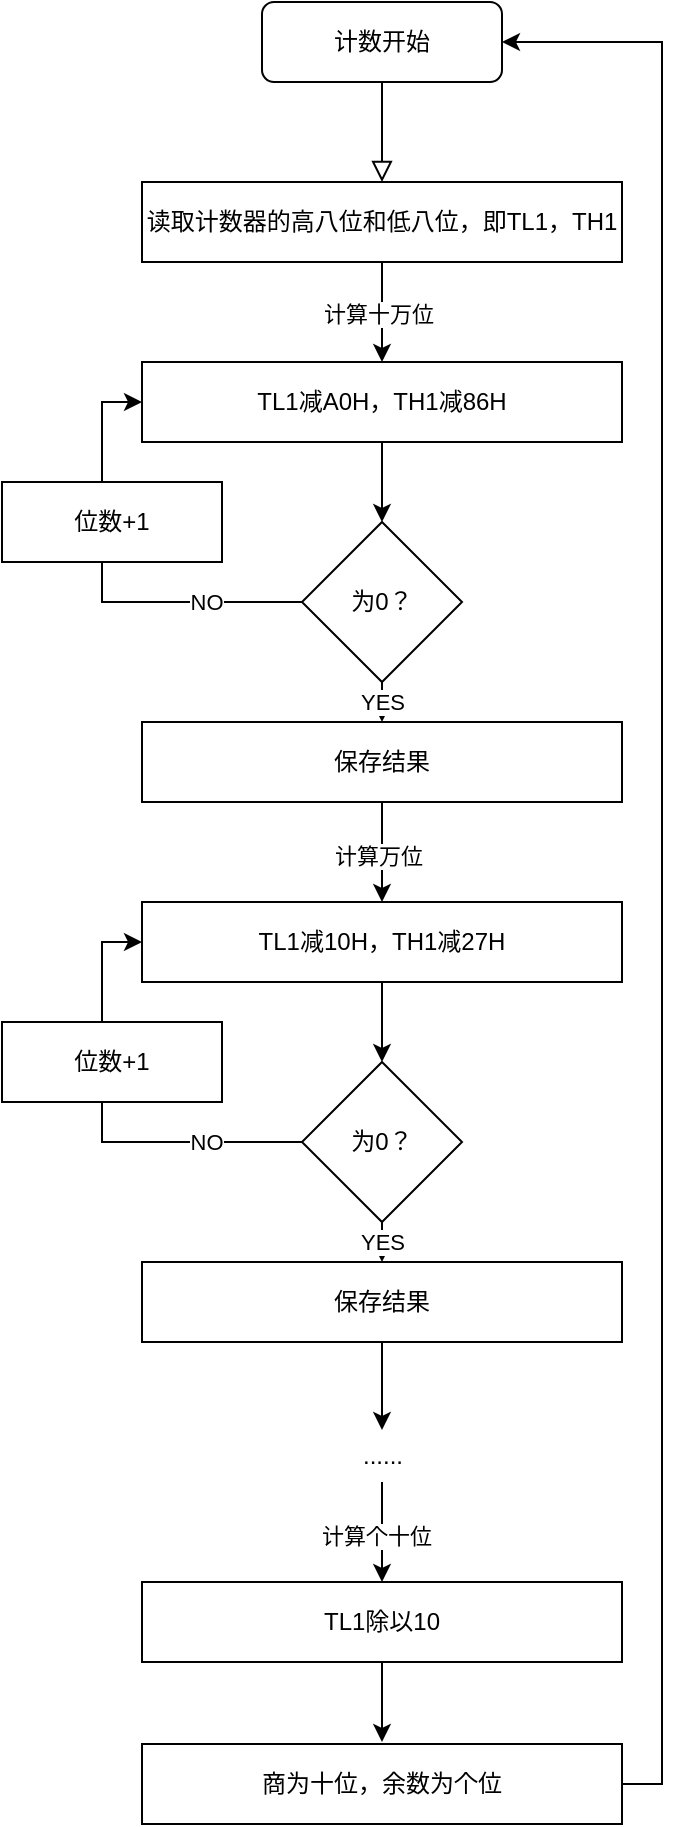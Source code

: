 <mxfile version="26.2.2">
  <diagram id="C5RBs43oDa-KdzZeNtuy" name="Page-1">
    <mxGraphModel dx="1167" dy="671" grid="0" gridSize="10" guides="1" tooltips="1" connect="1" arrows="1" fold="1" page="1" pageScale="1" pageWidth="1169" pageHeight="1654" math="0" shadow="0">
      <root>
        <mxCell id="WIyWlLk6GJQsqaUBKTNV-0" />
        <mxCell id="WIyWlLk6GJQsqaUBKTNV-1" parent="WIyWlLk6GJQsqaUBKTNV-0" />
        <mxCell id="WIyWlLk6GJQsqaUBKTNV-2" value="" style="rounded=0;html=1;jettySize=auto;orthogonalLoop=1;fontSize=11;endArrow=block;endFill=0;endSize=8;strokeWidth=1;shadow=0;labelBackgroundColor=none;edgeStyle=orthogonalEdgeStyle;" parent="WIyWlLk6GJQsqaUBKTNV-1" source="WIyWlLk6GJQsqaUBKTNV-3" edge="1">
          <mxGeometry relative="1" as="geometry">
            <mxPoint x="220" y="170" as="targetPoint" />
          </mxGeometry>
        </mxCell>
        <mxCell id="WIyWlLk6GJQsqaUBKTNV-3" value="计数开始" style="rounded=1;whiteSpace=wrap;html=1;fontSize=12;glass=0;strokeWidth=1;shadow=0;" parent="WIyWlLk6GJQsqaUBKTNV-1" vertex="1">
          <mxGeometry x="160" y="80" width="120" height="40" as="geometry" />
        </mxCell>
        <mxCell id="62LRj8XshenFJ_LEbqhH-2" style="edgeStyle=orthogonalEdgeStyle;rounded=0;orthogonalLoop=1;jettySize=auto;html=1;exitX=0.5;exitY=1;exitDx=0;exitDy=0;entryX=0.5;entryY=0;entryDx=0;entryDy=0;" edge="1" parent="WIyWlLk6GJQsqaUBKTNV-1" source="62LRj8XshenFJ_LEbqhH-0">
          <mxGeometry relative="1" as="geometry">
            <mxPoint x="220" y="260" as="targetPoint" />
          </mxGeometry>
        </mxCell>
        <mxCell id="62LRj8XshenFJ_LEbqhH-3" value="计算十万位" style="edgeLabel;html=1;align=center;verticalAlign=middle;resizable=0;points=[];" vertex="1" connectable="0" parent="62LRj8XshenFJ_LEbqhH-2">
          <mxGeometry x="0.053" y="-3" relative="1" as="geometry">
            <mxPoint as="offset" />
          </mxGeometry>
        </mxCell>
        <mxCell id="62LRj8XshenFJ_LEbqhH-0" value="读取计数器的高八位和低八位，即TL1，TH1" style="rounded=0;whiteSpace=wrap;html=1;" vertex="1" parent="WIyWlLk6GJQsqaUBKTNV-1">
          <mxGeometry x="100" y="170" width="240" height="40" as="geometry" />
        </mxCell>
        <mxCell id="62LRj8XshenFJ_LEbqhH-8" style="edgeStyle=orthogonalEdgeStyle;rounded=0;orthogonalLoop=1;jettySize=auto;html=1;exitX=0.5;exitY=1;exitDx=0;exitDy=0;" edge="1" parent="WIyWlLk6GJQsqaUBKTNV-1" source="62LRj8XshenFJ_LEbqhH-7">
          <mxGeometry relative="1" as="geometry">
            <mxPoint x="220" y="340" as="targetPoint" />
          </mxGeometry>
        </mxCell>
        <mxCell id="62LRj8XshenFJ_LEbqhH-7" value="TL1减A0H，TH1减86H" style="rounded=0;whiteSpace=wrap;html=1;" vertex="1" parent="WIyWlLk6GJQsqaUBKTNV-1">
          <mxGeometry x="100" y="260" width="240" height="40" as="geometry" />
        </mxCell>
        <mxCell id="62LRj8XshenFJ_LEbqhH-10" style="edgeStyle=orthogonalEdgeStyle;rounded=0;orthogonalLoop=1;jettySize=auto;html=1;exitX=0.5;exitY=1;exitDx=0;exitDy=0;" edge="1" parent="WIyWlLk6GJQsqaUBKTNV-1" source="62LRj8XshenFJ_LEbqhH-9">
          <mxGeometry relative="1" as="geometry">
            <mxPoint x="220" y="440" as="targetPoint" />
          </mxGeometry>
        </mxCell>
        <mxCell id="62LRj8XshenFJ_LEbqhH-13" value="YES" style="edgeLabel;html=1;align=center;verticalAlign=middle;resizable=0;points=[];" vertex="1" connectable="0" parent="62LRj8XshenFJ_LEbqhH-10">
          <mxGeometry x="-0.067" relative="1" as="geometry">
            <mxPoint as="offset" />
          </mxGeometry>
        </mxCell>
        <mxCell id="62LRj8XshenFJ_LEbqhH-12" style="edgeStyle=orthogonalEdgeStyle;rounded=0;orthogonalLoop=1;jettySize=auto;html=1;exitX=0;exitY=0.5;exitDx=0;exitDy=0;entryX=0;entryY=0.5;entryDx=0;entryDy=0;" edge="1" parent="WIyWlLk6GJQsqaUBKTNV-1" source="62LRj8XshenFJ_LEbqhH-9" target="62LRj8XshenFJ_LEbqhH-7">
          <mxGeometry relative="1" as="geometry" />
        </mxCell>
        <mxCell id="62LRj8XshenFJ_LEbqhH-14" value="NO" style="edgeLabel;html=1;align=center;verticalAlign=middle;resizable=0;points=[];" vertex="1" connectable="0" parent="62LRj8XshenFJ_LEbqhH-12">
          <mxGeometry x="-0.558" relative="1" as="geometry">
            <mxPoint as="offset" />
          </mxGeometry>
        </mxCell>
        <mxCell id="62LRj8XshenFJ_LEbqhH-9" value="为0？" style="rhombus;whiteSpace=wrap;html=1;" vertex="1" parent="WIyWlLk6GJQsqaUBKTNV-1">
          <mxGeometry x="180" y="340" width="80" height="80" as="geometry" />
        </mxCell>
        <mxCell id="62LRj8XshenFJ_LEbqhH-11" value="保存结果" style="rounded=0;whiteSpace=wrap;html=1;" vertex="1" parent="WIyWlLk6GJQsqaUBKTNV-1">
          <mxGeometry x="100" y="440" width="240" height="40" as="geometry" />
        </mxCell>
        <mxCell id="62LRj8XshenFJ_LEbqhH-15" value="位数+1" style="rounded=0;whiteSpace=wrap;html=1;" vertex="1" parent="WIyWlLk6GJQsqaUBKTNV-1">
          <mxGeometry x="30" y="320" width="110" height="40" as="geometry" />
        </mxCell>
        <mxCell id="62LRj8XshenFJ_LEbqhH-18" style="edgeStyle=orthogonalEdgeStyle;rounded=0;orthogonalLoop=1;jettySize=auto;html=1;exitX=0.5;exitY=1;exitDx=0;exitDy=0;entryX=0.5;entryY=0;entryDx=0;entryDy=0;" edge="1" parent="WIyWlLk6GJQsqaUBKTNV-1">
          <mxGeometry relative="1" as="geometry">
            <mxPoint x="220" y="480" as="sourcePoint" />
            <mxPoint x="220" y="530" as="targetPoint" />
          </mxGeometry>
        </mxCell>
        <mxCell id="62LRj8XshenFJ_LEbqhH-19" value="计算万位" style="edgeLabel;html=1;align=center;verticalAlign=middle;resizable=0;points=[];" vertex="1" connectable="0" parent="62LRj8XshenFJ_LEbqhH-18">
          <mxGeometry x="0.053" y="-3" relative="1" as="geometry">
            <mxPoint x="1" as="offset" />
          </mxGeometry>
        </mxCell>
        <mxCell id="62LRj8XshenFJ_LEbqhH-20" style="edgeStyle=orthogonalEdgeStyle;rounded=0;orthogonalLoop=1;jettySize=auto;html=1;exitX=0.5;exitY=1;exitDx=0;exitDy=0;" edge="1" parent="WIyWlLk6GJQsqaUBKTNV-1" source="62LRj8XshenFJ_LEbqhH-21">
          <mxGeometry relative="1" as="geometry">
            <mxPoint x="220" y="610" as="targetPoint" />
          </mxGeometry>
        </mxCell>
        <mxCell id="62LRj8XshenFJ_LEbqhH-21" value="TL1减10H，TH1减27H" style="rounded=0;whiteSpace=wrap;html=1;" vertex="1" parent="WIyWlLk6GJQsqaUBKTNV-1">
          <mxGeometry x="100" y="530" width="240" height="40" as="geometry" />
        </mxCell>
        <mxCell id="62LRj8XshenFJ_LEbqhH-22" style="edgeStyle=orthogonalEdgeStyle;rounded=0;orthogonalLoop=1;jettySize=auto;html=1;exitX=0.5;exitY=1;exitDx=0;exitDy=0;" edge="1" parent="WIyWlLk6GJQsqaUBKTNV-1" source="62LRj8XshenFJ_LEbqhH-26">
          <mxGeometry relative="1" as="geometry">
            <mxPoint x="220" y="710" as="targetPoint" />
          </mxGeometry>
        </mxCell>
        <mxCell id="62LRj8XshenFJ_LEbqhH-23" value="YES" style="edgeLabel;html=1;align=center;verticalAlign=middle;resizable=0;points=[];" vertex="1" connectable="0" parent="62LRj8XshenFJ_LEbqhH-22">
          <mxGeometry x="-0.067" relative="1" as="geometry">
            <mxPoint as="offset" />
          </mxGeometry>
        </mxCell>
        <mxCell id="62LRj8XshenFJ_LEbqhH-24" style="edgeStyle=orthogonalEdgeStyle;rounded=0;orthogonalLoop=1;jettySize=auto;html=1;exitX=0;exitY=0.5;exitDx=0;exitDy=0;entryX=0;entryY=0.5;entryDx=0;entryDy=0;" edge="1" parent="WIyWlLk6GJQsqaUBKTNV-1" source="62LRj8XshenFJ_LEbqhH-26" target="62LRj8XshenFJ_LEbqhH-21">
          <mxGeometry relative="1" as="geometry" />
        </mxCell>
        <mxCell id="62LRj8XshenFJ_LEbqhH-25" value="NO" style="edgeLabel;html=1;align=center;verticalAlign=middle;resizable=0;points=[];" vertex="1" connectable="0" parent="62LRj8XshenFJ_LEbqhH-24">
          <mxGeometry x="-0.558" relative="1" as="geometry">
            <mxPoint as="offset" />
          </mxGeometry>
        </mxCell>
        <mxCell id="62LRj8XshenFJ_LEbqhH-26" value="为0？" style="rhombus;whiteSpace=wrap;html=1;" vertex="1" parent="WIyWlLk6GJQsqaUBKTNV-1">
          <mxGeometry x="180" y="610" width="80" height="80" as="geometry" />
        </mxCell>
        <mxCell id="62LRj8XshenFJ_LEbqhH-31" style="edgeStyle=orthogonalEdgeStyle;rounded=0;orthogonalLoop=1;jettySize=auto;html=1;exitX=0.5;exitY=1;exitDx=0;exitDy=0;" edge="1" parent="WIyWlLk6GJQsqaUBKTNV-1" source="62LRj8XshenFJ_LEbqhH-27" target="62LRj8XshenFJ_LEbqhH-30">
          <mxGeometry relative="1" as="geometry" />
        </mxCell>
        <mxCell id="62LRj8XshenFJ_LEbqhH-27" value="保存结果" style="rounded=0;whiteSpace=wrap;html=1;" vertex="1" parent="WIyWlLk6GJQsqaUBKTNV-1">
          <mxGeometry x="100" y="710" width="240" height="40" as="geometry" />
        </mxCell>
        <mxCell id="62LRj8XshenFJ_LEbqhH-28" value="位数+1" style="rounded=0;whiteSpace=wrap;html=1;" vertex="1" parent="WIyWlLk6GJQsqaUBKTNV-1">
          <mxGeometry x="30" y="590" width="110" height="40" as="geometry" />
        </mxCell>
        <mxCell id="62LRj8XshenFJ_LEbqhH-30" value="......" style="text;html=1;align=center;verticalAlign=middle;resizable=0;points=[];autosize=1;strokeColor=none;fillColor=none;" vertex="1" parent="WIyWlLk6GJQsqaUBKTNV-1">
          <mxGeometry x="201" y="794" width="38" height="26" as="geometry" />
        </mxCell>
        <mxCell id="62LRj8XshenFJ_LEbqhH-43" style="edgeStyle=orthogonalEdgeStyle;rounded=0;orthogonalLoop=1;jettySize=auto;html=1;exitX=0.5;exitY=1;exitDx=0;exitDy=0;entryX=0.5;entryY=0;entryDx=0;entryDy=0;" edge="1" parent="WIyWlLk6GJQsqaUBKTNV-1">
          <mxGeometry relative="1" as="geometry">
            <mxPoint x="220" y="820" as="sourcePoint" />
            <mxPoint x="220" y="870" as="targetPoint" />
          </mxGeometry>
        </mxCell>
        <mxCell id="62LRj8XshenFJ_LEbqhH-44" value="计算个十位" style="edgeLabel;html=1;align=center;verticalAlign=middle;resizable=0;points=[];" vertex="1" connectable="0" parent="62LRj8XshenFJ_LEbqhH-43">
          <mxGeometry x="0.053" y="-3" relative="1" as="geometry">
            <mxPoint as="offset" />
          </mxGeometry>
        </mxCell>
        <mxCell id="62LRj8XshenFJ_LEbqhH-45" style="edgeStyle=orthogonalEdgeStyle;rounded=0;orthogonalLoop=1;jettySize=auto;html=1;exitX=0.5;exitY=1;exitDx=0;exitDy=0;" edge="1" parent="WIyWlLk6GJQsqaUBKTNV-1" source="62LRj8XshenFJ_LEbqhH-46">
          <mxGeometry relative="1" as="geometry">
            <mxPoint x="220" y="950" as="targetPoint" />
          </mxGeometry>
        </mxCell>
        <mxCell id="62LRj8XshenFJ_LEbqhH-46" value="TL1除以10" style="rounded=0;whiteSpace=wrap;html=1;" vertex="1" parent="WIyWlLk6GJQsqaUBKTNV-1">
          <mxGeometry x="100" y="870" width="240" height="40" as="geometry" />
        </mxCell>
        <mxCell id="62LRj8XshenFJ_LEbqhH-56" style="edgeStyle=orthogonalEdgeStyle;rounded=0;orthogonalLoop=1;jettySize=auto;html=1;exitX=1;exitY=0.5;exitDx=0;exitDy=0;entryX=1;entryY=0.5;entryDx=0;entryDy=0;" edge="1" parent="WIyWlLk6GJQsqaUBKTNV-1" source="62LRj8XshenFJ_LEbqhH-52" target="WIyWlLk6GJQsqaUBKTNV-3">
          <mxGeometry relative="1" as="geometry">
            <mxPoint x="375" y="95" as="targetPoint" />
          </mxGeometry>
        </mxCell>
        <mxCell id="62LRj8XshenFJ_LEbqhH-52" value="商为十位，余数为个位" style="rounded=0;whiteSpace=wrap;html=1;" vertex="1" parent="WIyWlLk6GJQsqaUBKTNV-1">
          <mxGeometry x="100" y="951" width="240" height="40" as="geometry" />
        </mxCell>
      </root>
    </mxGraphModel>
  </diagram>
</mxfile>
